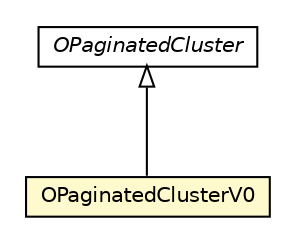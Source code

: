 #!/usr/local/bin/dot
#
# Class diagram 
# Generated by UMLGraph version R5_6-24-gf6e263 (http://www.umlgraph.org/)
#

digraph G {
	edge [fontname="Helvetica",fontsize=10,labelfontname="Helvetica",labelfontsize=10];
	node [fontname="Helvetica",fontsize=10,shape=plaintext];
	nodesep=0.25;
	ranksep=0.5;
	// com.orientechnologies.orient.core.storage.cluster.OPaginatedCluster
	c4918369 [label=<<table title="com.orientechnologies.orient.core.storage.cluster.OPaginatedCluster" border="0" cellborder="1" cellspacing="0" cellpadding="2" port="p" href="../OPaginatedCluster.html">
		<tr><td><table border="0" cellspacing="0" cellpadding="1">
<tr><td align="center" balign="center"><font face="Helvetica-Oblique"> OPaginatedCluster </font></td></tr>
		</table></td></tr>
		</table>>, URL="../OPaginatedCluster.html", fontname="Helvetica", fontcolor="black", fontsize=10.0];
	// com.orientechnologies.orient.core.storage.cluster.v0.OPaginatedClusterV0
	c4918374 [label=<<table title="com.orientechnologies.orient.core.storage.cluster.v0.OPaginatedClusterV0" border="0" cellborder="1" cellspacing="0" cellpadding="2" port="p" bgcolor="lemonChiffon" href="./OPaginatedClusterV0.html">
		<tr><td><table border="0" cellspacing="0" cellpadding="1">
<tr><td align="center" balign="center"> OPaginatedClusterV0 </td></tr>
		</table></td></tr>
		</table>>, URL="./OPaginatedClusterV0.html", fontname="Helvetica", fontcolor="black", fontsize=10.0];
	//com.orientechnologies.orient.core.storage.cluster.v0.OPaginatedClusterV0 extends com.orientechnologies.orient.core.storage.cluster.OPaginatedCluster
	c4918369:p -> c4918374:p [dir=back,arrowtail=empty];
}

